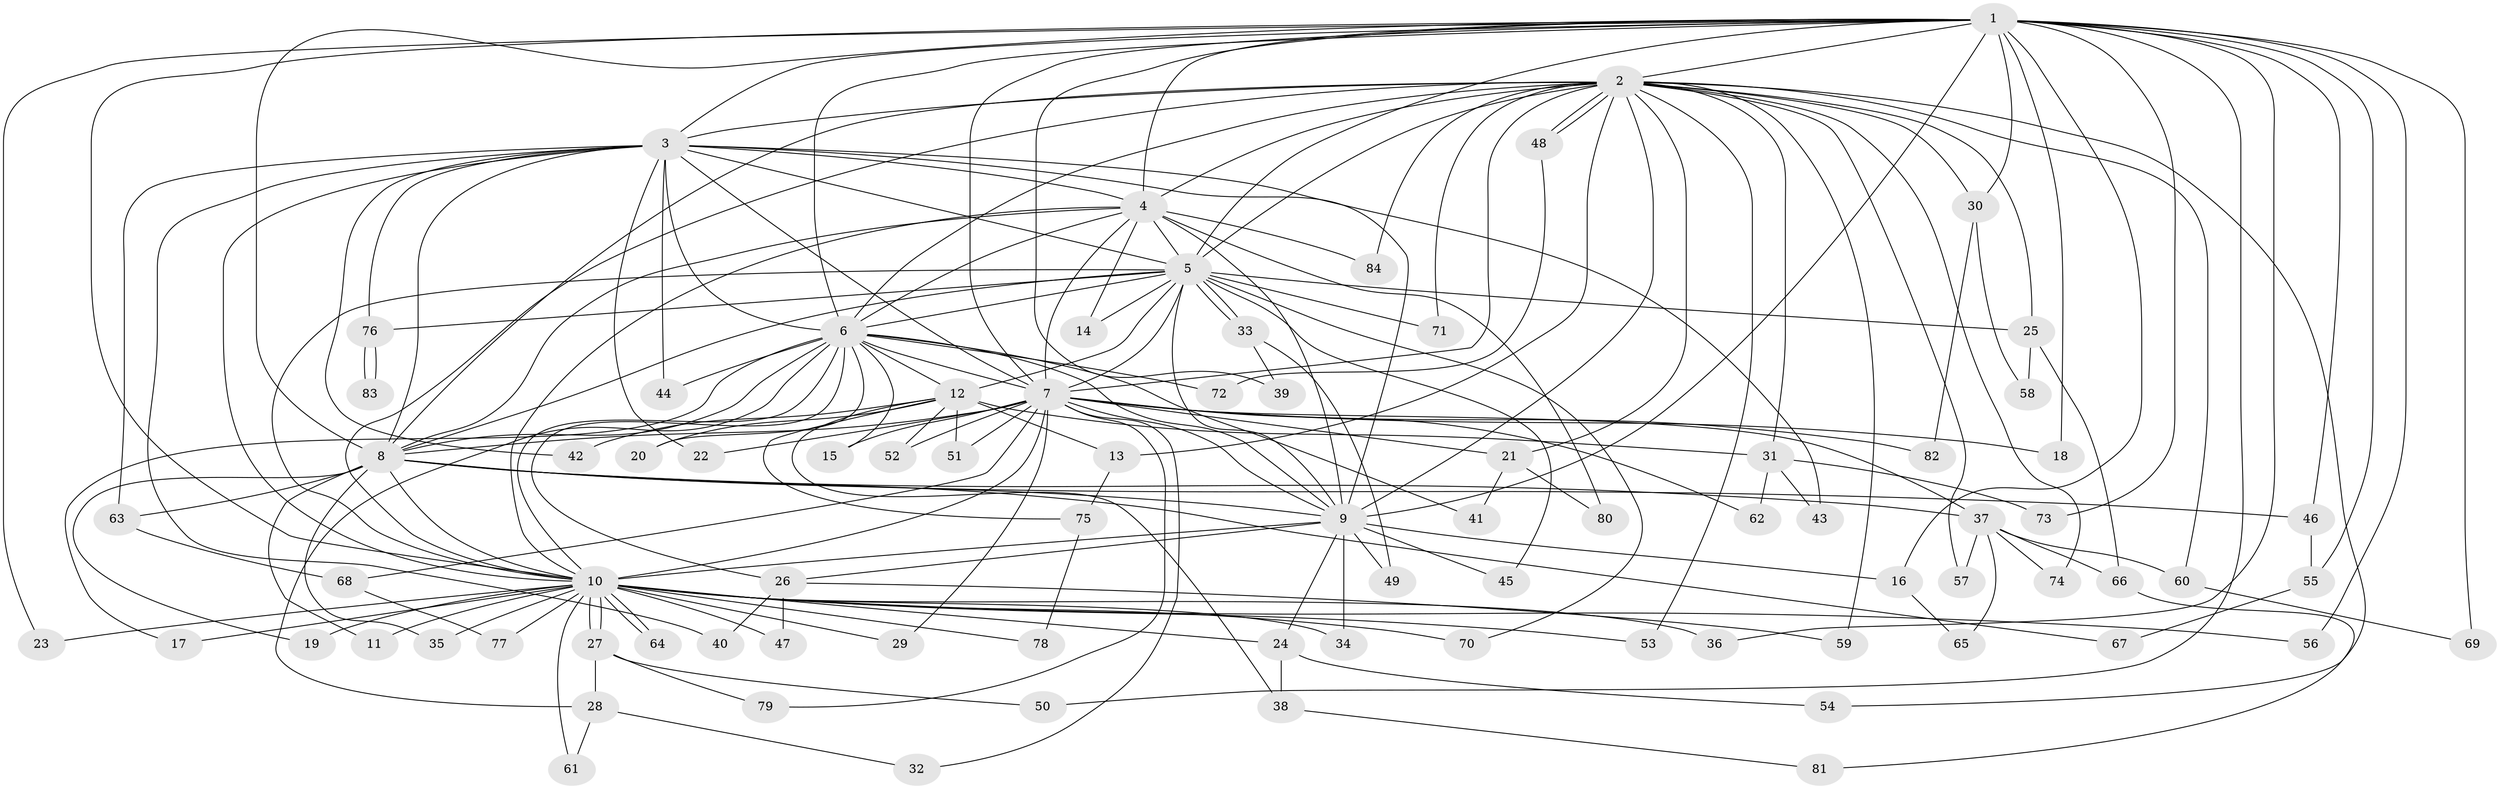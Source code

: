 // Generated by graph-tools (version 1.1) at 2025/25/03/09/25 03:25:47]
// undirected, 84 vertices, 193 edges
graph export_dot {
graph [start="1"]
  node [color=gray90,style=filled];
  1;
  2;
  3;
  4;
  5;
  6;
  7;
  8;
  9;
  10;
  11;
  12;
  13;
  14;
  15;
  16;
  17;
  18;
  19;
  20;
  21;
  22;
  23;
  24;
  25;
  26;
  27;
  28;
  29;
  30;
  31;
  32;
  33;
  34;
  35;
  36;
  37;
  38;
  39;
  40;
  41;
  42;
  43;
  44;
  45;
  46;
  47;
  48;
  49;
  50;
  51;
  52;
  53;
  54;
  55;
  56;
  57;
  58;
  59;
  60;
  61;
  62;
  63;
  64;
  65;
  66;
  67;
  68;
  69;
  70;
  71;
  72;
  73;
  74;
  75;
  76;
  77;
  78;
  79;
  80;
  81;
  82;
  83;
  84;
  1 -- 2;
  1 -- 3;
  1 -- 4;
  1 -- 5;
  1 -- 6;
  1 -- 7;
  1 -- 8;
  1 -- 9;
  1 -- 10;
  1 -- 16;
  1 -- 18;
  1 -- 23;
  1 -- 30;
  1 -- 36;
  1 -- 39;
  1 -- 46;
  1 -- 50;
  1 -- 55;
  1 -- 56;
  1 -- 69;
  1 -- 73;
  2 -- 3;
  2 -- 4;
  2 -- 5;
  2 -- 6;
  2 -- 7;
  2 -- 8;
  2 -- 9;
  2 -- 10;
  2 -- 13;
  2 -- 21;
  2 -- 25;
  2 -- 30;
  2 -- 31;
  2 -- 48;
  2 -- 48;
  2 -- 53;
  2 -- 54;
  2 -- 57;
  2 -- 59;
  2 -- 60;
  2 -- 71;
  2 -- 74;
  2 -- 84;
  3 -- 4;
  3 -- 5;
  3 -- 6;
  3 -- 7;
  3 -- 8;
  3 -- 9;
  3 -- 10;
  3 -- 22;
  3 -- 40;
  3 -- 42;
  3 -- 43;
  3 -- 44;
  3 -- 63;
  3 -- 76;
  4 -- 5;
  4 -- 6;
  4 -- 7;
  4 -- 8;
  4 -- 9;
  4 -- 10;
  4 -- 14;
  4 -- 80;
  4 -- 84;
  5 -- 6;
  5 -- 7;
  5 -- 8;
  5 -- 9;
  5 -- 10;
  5 -- 12;
  5 -- 14;
  5 -- 25;
  5 -- 33;
  5 -- 33;
  5 -- 45;
  5 -- 70;
  5 -- 71;
  5 -- 76;
  6 -- 7;
  6 -- 8;
  6 -- 9;
  6 -- 10;
  6 -- 12;
  6 -- 15;
  6 -- 17;
  6 -- 20;
  6 -- 26;
  6 -- 28;
  6 -- 41;
  6 -- 44;
  6 -- 72;
  7 -- 8;
  7 -- 9;
  7 -- 10;
  7 -- 15;
  7 -- 18;
  7 -- 21;
  7 -- 22;
  7 -- 29;
  7 -- 32;
  7 -- 37;
  7 -- 51;
  7 -- 52;
  7 -- 62;
  7 -- 68;
  7 -- 79;
  7 -- 82;
  8 -- 9;
  8 -- 10;
  8 -- 11;
  8 -- 19;
  8 -- 35;
  8 -- 37;
  8 -- 46;
  8 -- 63;
  8 -- 67;
  9 -- 10;
  9 -- 16;
  9 -- 24;
  9 -- 26;
  9 -- 34;
  9 -- 45;
  9 -- 49;
  10 -- 11;
  10 -- 17;
  10 -- 19;
  10 -- 23;
  10 -- 24;
  10 -- 27;
  10 -- 27;
  10 -- 29;
  10 -- 34;
  10 -- 35;
  10 -- 36;
  10 -- 47;
  10 -- 53;
  10 -- 56;
  10 -- 61;
  10 -- 64;
  10 -- 64;
  10 -- 70;
  10 -- 77;
  10 -- 78;
  12 -- 13;
  12 -- 20;
  12 -- 31;
  12 -- 38;
  12 -- 42;
  12 -- 51;
  12 -- 52;
  12 -- 75;
  13 -- 75;
  16 -- 65;
  21 -- 41;
  21 -- 80;
  24 -- 38;
  24 -- 54;
  25 -- 58;
  25 -- 66;
  26 -- 40;
  26 -- 47;
  26 -- 59;
  27 -- 28;
  27 -- 50;
  27 -- 79;
  28 -- 32;
  28 -- 61;
  30 -- 58;
  30 -- 82;
  31 -- 43;
  31 -- 62;
  31 -- 73;
  33 -- 39;
  33 -- 49;
  37 -- 57;
  37 -- 60;
  37 -- 65;
  37 -- 66;
  37 -- 74;
  38 -- 81;
  46 -- 55;
  48 -- 72;
  55 -- 67;
  60 -- 69;
  63 -- 68;
  66 -- 81;
  68 -- 77;
  75 -- 78;
  76 -- 83;
  76 -- 83;
}
